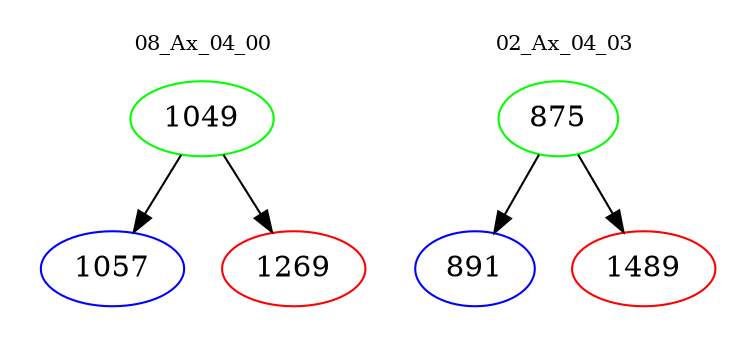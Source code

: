 digraph{
subgraph cluster_0 {
color = white
label = "08_Ax_04_00";
fontsize=10;
T0_1049 [label="1049", color="green"]
T0_1049 -> T0_1057 [color="black"]
T0_1057 [label="1057", color="blue"]
T0_1049 -> T0_1269 [color="black"]
T0_1269 [label="1269", color="red"]
}
subgraph cluster_1 {
color = white
label = "02_Ax_04_03";
fontsize=10;
T1_875 [label="875", color="green"]
T1_875 -> T1_891 [color="black"]
T1_891 [label="891", color="blue"]
T1_875 -> T1_1489 [color="black"]
T1_1489 [label="1489", color="red"]
}
}
